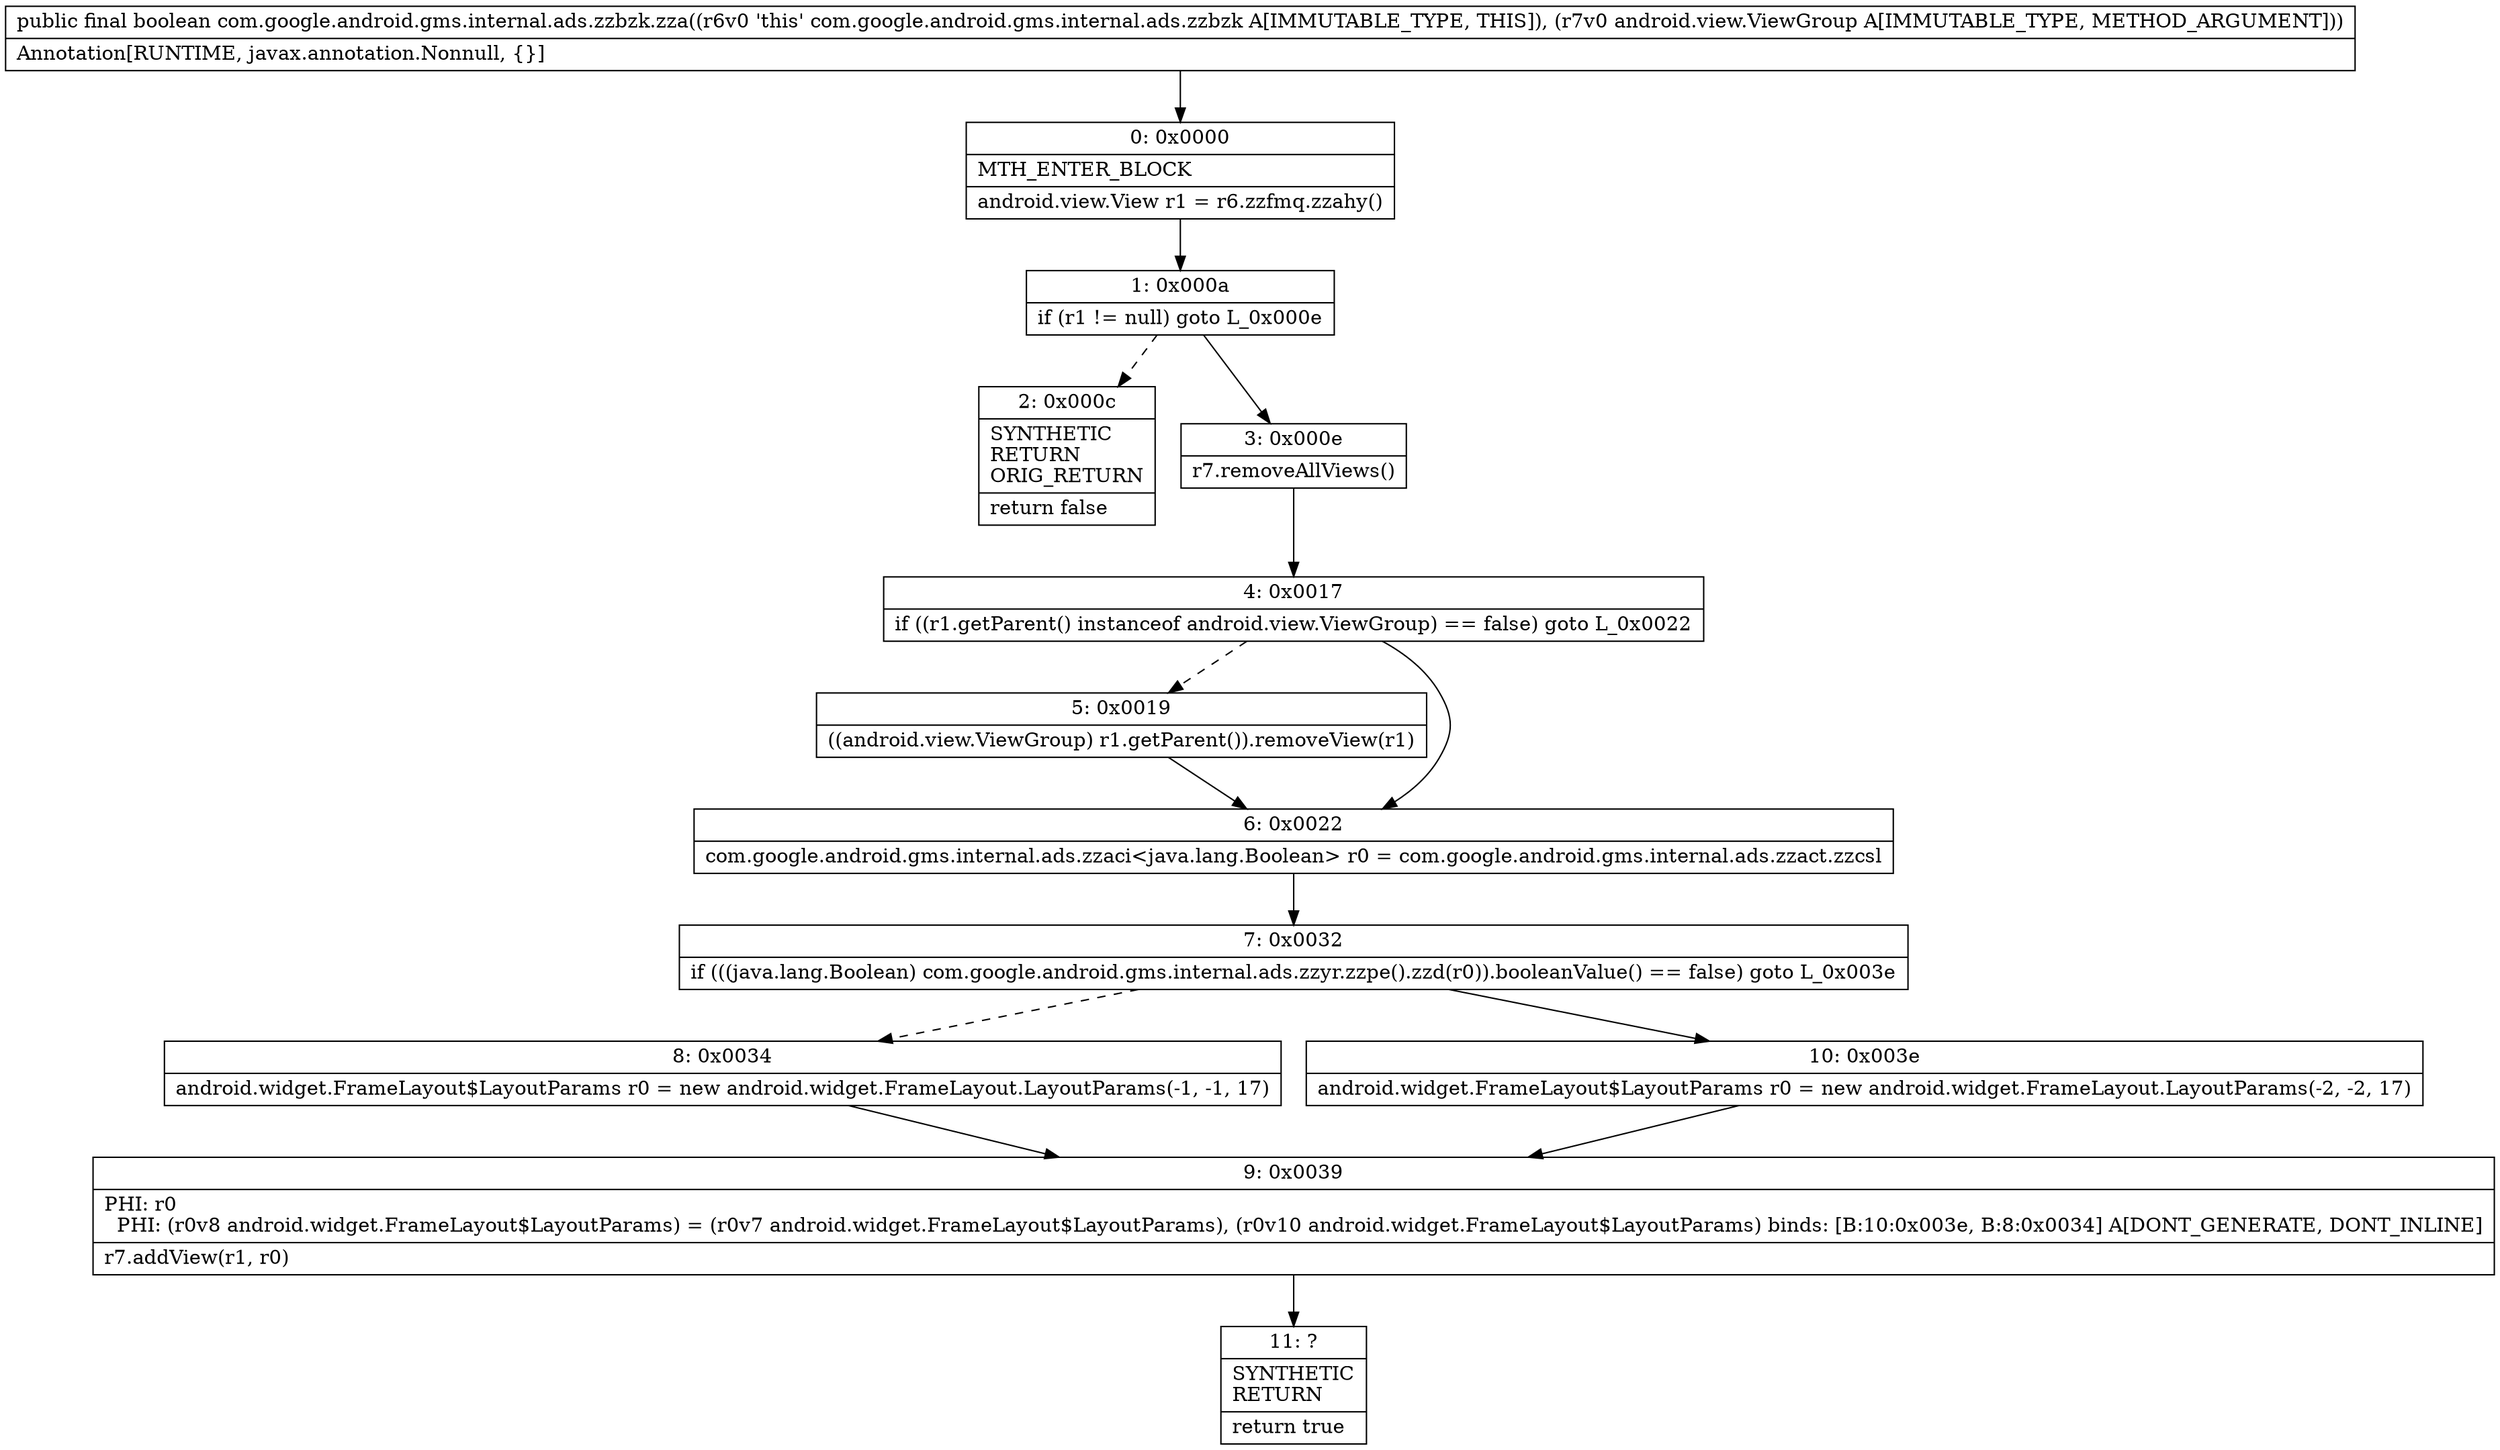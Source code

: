 digraph "CFG forcom.google.android.gms.internal.ads.zzbzk.zza(Landroid\/view\/ViewGroup;)Z" {
Node_0 [shape=record,label="{0\:\ 0x0000|MTH_ENTER_BLOCK\l|android.view.View r1 = r6.zzfmq.zzahy()\l}"];
Node_1 [shape=record,label="{1\:\ 0x000a|if (r1 != null) goto L_0x000e\l}"];
Node_2 [shape=record,label="{2\:\ 0x000c|SYNTHETIC\lRETURN\lORIG_RETURN\l|return false\l}"];
Node_3 [shape=record,label="{3\:\ 0x000e|r7.removeAllViews()\l}"];
Node_4 [shape=record,label="{4\:\ 0x0017|if ((r1.getParent() instanceof android.view.ViewGroup) == false) goto L_0x0022\l}"];
Node_5 [shape=record,label="{5\:\ 0x0019|((android.view.ViewGroup) r1.getParent()).removeView(r1)\l}"];
Node_6 [shape=record,label="{6\:\ 0x0022|com.google.android.gms.internal.ads.zzaci\<java.lang.Boolean\> r0 = com.google.android.gms.internal.ads.zzact.zzcsl\l}"];
Node_7 [shape=record,label="{7\:\ 0x0032|if (((java.lang.Boolean) com.google.android.gms.internal.ads.zzyr.zzpe().zzd(r0)).booleanValue() == false) goto L_0x003e\l}"];
Node_8 [shape=record,label="{8\:\ 0x0034|android.widget.FrameLayout$LayoutParams r0 = new android.widget.FrameLayout.LayoutParams(\-1, \-1, 17)\l}"];
Node_9 [shape=record,label="{9\:\ 0x0039|PHI: r0 \l  PHI: (r0v8 android.widget.FrameLayout$LayoutParams) = (r0v7 android.widget.FrameLayout$LayoutParams), (r0v10 android.widget.FrameLayout$LayoutParams) binds: [B:10:0x003e, B:8:0x0034] A[DONT_GENERATE, DONT_INLINE]\l|r7.addView(r1, r0)\l}"];
Node_10 [shape=record,label="{10\:\ 0x003e|android.widget.FrameLayout$LayoutParams r0 = new android.widget.FrameLayout.LayoutParams(\-2, \-2, 17)\l}"];
Node_11 [shape=record,label="{11\:\ ?|SYNTHETIC\lRETURN\l|return true\l}"];
MethodNode[shape=record,label="{public final boolean com.google.android.gms.internal.ads.zzbzk.zza((r6v0 'this' com.google.android.gms.internal.ads.zzbzk A[IMMUTABLE_TYPE, THIS]), (r7v0 android.view.ViewGroup A[IMMUTABLE_TYPE, METHOD_ARGUMENT]))  | Annotation[RUNTIME, javax.annotation.Nonnull, \{\}]\l}"];
MethodNode -> Node_0;
Node_0 -> Node_1;
Node_1 -> Node_2[style=dashed];
Node_1 -> Node_3;
Node_3 -> Node_4;
Node_4 -> Node_5[style=dashed];
Node_4 -> Node_6;
Node_5 -> Node_6;
Node_6 -> Node_7;
Node_7 -> Node_8[style=dashed];
Node_7 -> Node_10;
Node_8 -> Node_9;
Node_9 -> Node_11;
Node_10 -> Node_9;
}

